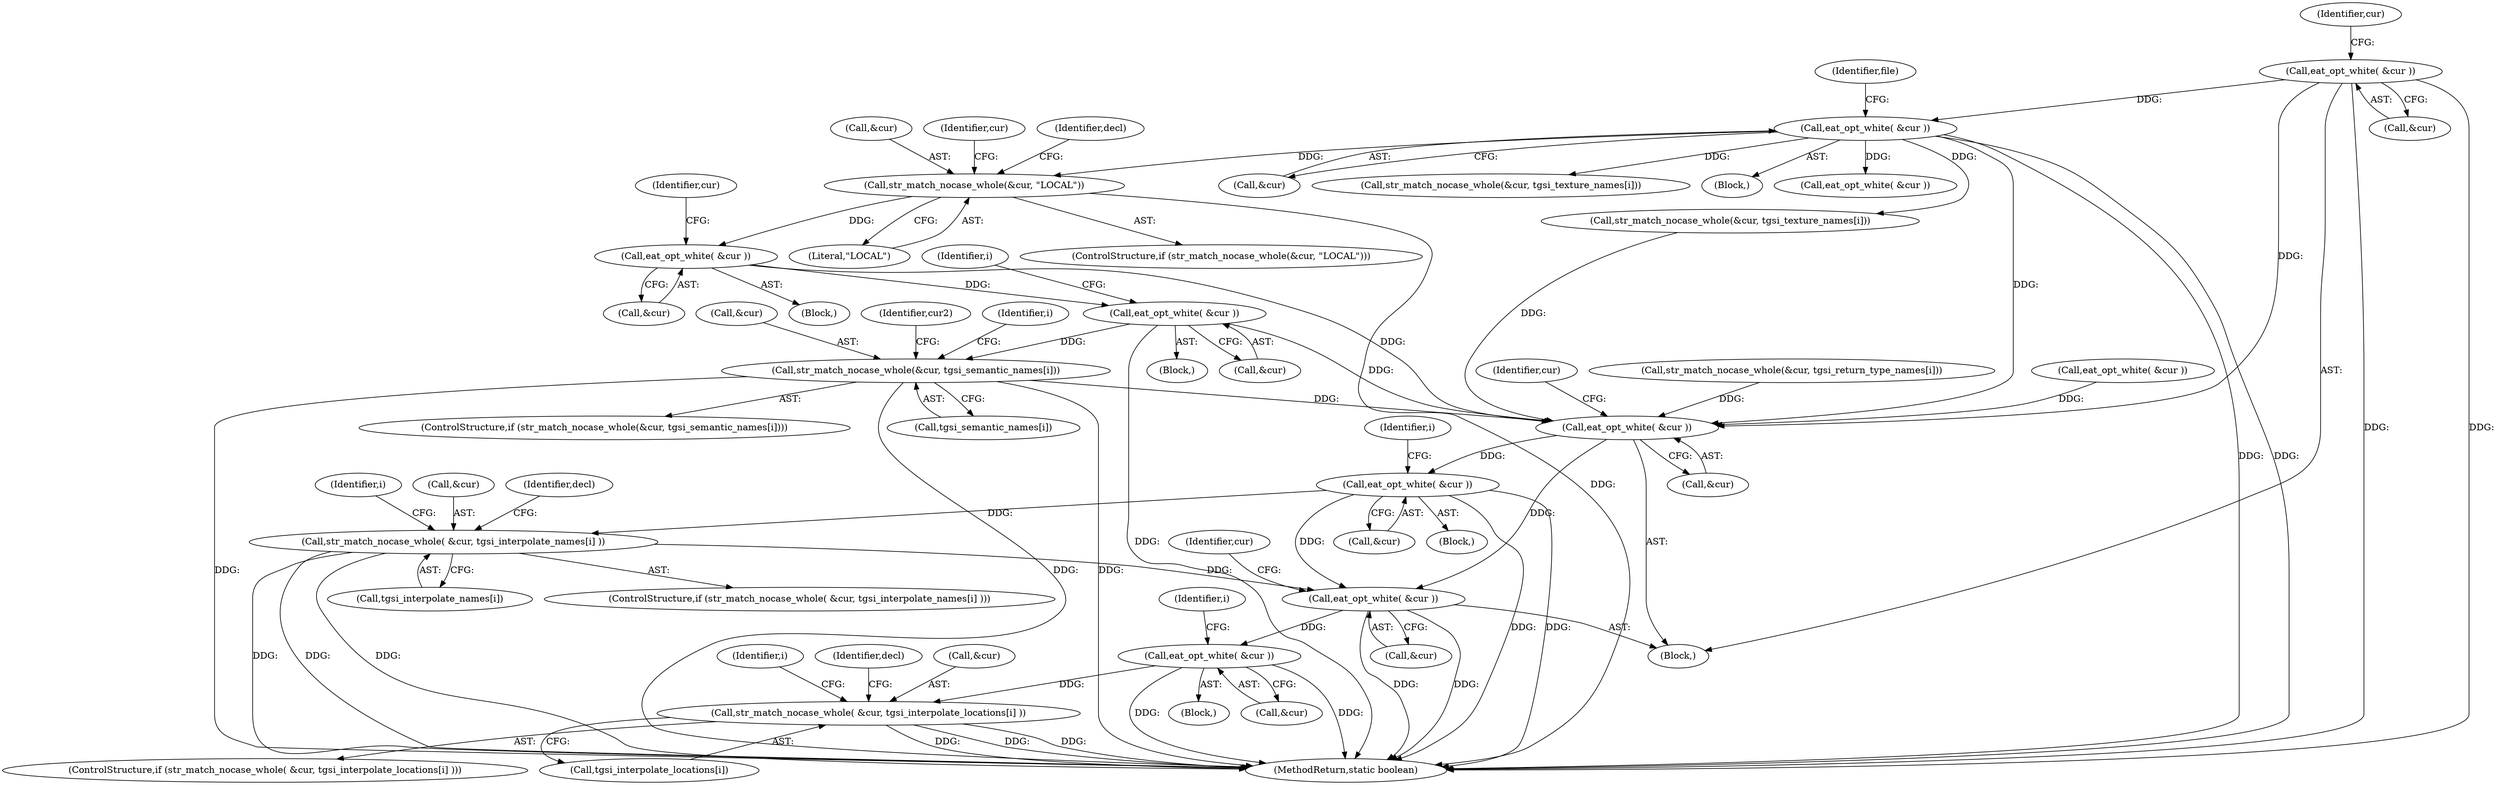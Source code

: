 digraph "0_virglrenderer_e534b51ca3c3cd25f3990589932a9ed711c59b27@pointer" {
"1003581" [label="(Call,eat_opt_white( &cur ))"];
"1003570" [label="(Call,eat_opt_white( &cur ))"];
"1003548" [label="(Call,str_match_nocase_whole(&cur, \"LOCAL\"))"];
"1003233" [label="(Call,eat_opt_white( &cur ))"];
"1003130" [label="(Call,eat_opt_white( &cur ))"];
"1003595" [label="(Call,str_match_nocase_whole(&cur, tgsi_semantic_names[i]))"];
"1003684" [label="(Call,eat_opt_white( &cur ))"];
"1003699" [label="(Call,eat_opt_white( &cur ))"];
"1003713" [label="(Call,str_match_nocase_whole( &cur, tgsi_interpolate_names[i] ))"];
"1003755" [label="(Call,eat_opt_white( &cur ))"];
"1003770" [label="(Call,eat_opt_white( &cur ))"];
"1003784" [label="(Call,str_match_nocase_whole( &cur, tgsi_interpolate_locations[i] ))"];
"1003578" [label="(Block,)"];
"1003684" [label="(Call,eat_opt_white( &cur ))"];
"1003548" [label="(Call,str_match_nocase_whole(&cur, \"LOCAL\"))"];
"1003691" [label="(Identifier,cur)"];
"1003685" [label="(Call,&cur)"];
"1003714" [label="(Call,&cur)"];
"1003604" [label="(Identifier,cur2)"];
"1003551" [label="(Literal,\"LOCAL\")"];
"1003592" [label="(Identifier,i)"];
"1003770" [label="(Call,eat_opt_white( &cur ))"];
"1003136" [label="(Identifier,cur)"];
"1003234" [label="(Call,&cur)"];
"1003785" [label="(Call,&cur)"];
"1003556" [label="(Identifier,decl)"];
"1003784" [label="(Call,str_match_nocase_whole( &cur, tgsi_interpolate_locations[i] ))"];
"1002986" [label="(Block,)"];
"1003417" [label="(Call,str_match_nocase_whole(&cur, tgsi_return_type_names[i]))"];
"1003352" [label="(Call,str_match_nocase_whole(&cur, tgsi_texture_names[i]))"];
"1003547" [label="(ControlStructure,if (str_match_nocase_whole(&cur, \"LOCAL\")))"];
"1003766" [label="(Block,)"];
"1003775" [label="(Identifier,i)"];
"1003571" [label="(Call,&cur)"];
"1003695" [label="(Block,)"];
"1003233" [label="(Call,eat_opt_white( &cur ))"];
"1003783" [label="(ControlStructure,if (str_match_nocase_whole( &cur, tgsi_interpolate_locations[i] )))"];
"1003393" [label="(Call,eat_opt_white( &cur ))"];
"1003716" [label="(Call,tgsi_interpolate_names[i])"];
"1003781" [label="(Identifier,i)"];
"1003598" [label="(Call,tgsi_semantic_names[i])"];
"1003771" [label="(Call,&cur)"];
"1003586" [label="(Identifier,i)"];
"1003713" [label="(Call,str_match_nocase_whole( &cur, tgsi_interpolate_names[i] ))"];
"1003787" [label="(Call,tgsi_interpolate_locations[i])"];
"1003131" [label="(Call,&cur)"];
"1003699" [label="(Call,eat_opt_white( &cur ))"];
"1003576" [label="(Identifier,cur)"];
"1003704" [label="(Identifier,i)"];
"1003700" [label="(Call,&cur)"];
"1003723" [label="(Identifier,decl)"];
"1004167" [label="(MethodReturn,static boolean)"];
"1003710" [label="(Identifier,i)"];
"1003755" [label="(Call,eat_opt_white( &cur ))"];
"1003581" [label="(Call,eat_opt_white( &cur ))"];
"1003794" [label="(Identifier,decl)"];
"1003252" [label="(Call,str_match_nocase_whole(&cur, tgsi_texture_names[i]))"];
"1003596" [label="(Call,&cur)"];
"1003594" [label="(ControlStructure,if (str_match_nocase_whole(&cur, tgsi_semantic_names[i])))"];
"1003228" [label="(Block,)"];
"1003582" [label="(Call,&cur)"];
"1003712" [label="(ControlStructure,if (str_match_nocase_whole( &cur, tgsi_interpolate_names[i] )))"];
"1003595" [label="(Call,str_match_nocase_whole(&cur, tgsi_semantic_names[i]))"];
"1003756" [label="(Call,&cur)"];
"1003762" [label="(Identifier,cur)"];
"1003549" [label="(Call,&cur)"];
"1003377" [label="(Call,eat_opt_white( &cur ))"];
"1003566" [label="(Identifier,cur)"];
"1003130" [label="(Call,eat_opt_white( &cur ))"];
"1003238" [label="(Identifier,file)"];
"1003570" [label="(Call,eat_opt_white( &cur ))"];
"1003546" [label="(Block,)"];
"1003581" -> "1003578"  [label="AST: "];
"1003581" -> "1003582"  [label="CFG: "];
"1003582" -> "1003581"  [label="AST: "];
"1003586" -> "1003581"  [label="CFG: "];
"1003581" -> "1004167"  [label="DDG: "];
"1003570" -> "1003581"  [label="DDG: "];
"1003581" -> "1003595"  [label="DDG: "];
"1003581" -> "1003684"  [label="DDG: "];
"1003570" -> "1003546"  [label="AST: "];
"1003570" -> "1003571"  [label="CFG: "];
"1003571" -> "1003570"  [label="AST: "];
"1003576" -> "1003570"  [label="CFG: "];
"1003548" -> "1003570"  [label="DDG: "];
"1003570" -> "1003684"  [label="DDG: "];
"1003548" -> "1003547"  [label="AST: "];
"1003548" -> "1003551"  [label="CFG: "];
"1003549" -> "1003548"  [label="AST: "];
"1003551" -> "1003548"  [label="AST: "];
"1003556" -> "1003548"  [label="CFG: "];
"1003566" -> "1003548"  [label="CFG: "];
"1003548" -> "1004167"  [label="DDG: "];
"1003233" -> "1003548"  [label="DDG: "];
"1003233" -> "1003228"  [label="AST: "];
"1003233" -> "1003234"  [label="CFG: "];
"1003234" -> "1003233"  [label="AST: "];
"1003238" -> "1003233"  [label="CFG: "];
"1003233" -> "1004167"  [label="DDG: "];
"1003233" -> "1004167"  [label="DDG: "];
"1003130" -> "1003233"  [label="DDG: "];
"1003233" -> "1003252"  [label="DDG: "];
"1003233" -> "1003352"  [label="DDG: "];
"1003233" -> "1003377"  [label="DDG: "];
"1003233" -> "1003684"  [label="DDG: "];
"1003130" -> "1002986"  [label="AST: "];
"1003130" -> "1003131"  [label="CFG: "];
"1003131" -> "1003130"  [label="AST: "];
"1003136" -> "1003130"  [label="CFG: "];
"1003130" -> "1004167"  [label="DDG: "];
"1003130" -> "1004167"  [label="DDG: "];
"1003130" -> "1003684"  [label="DDG: "];
"1003595" -> "1003594"  [label="AST: "];
"1003595" -> "1003598"  [label="CFG: "];
"1003596" -> "1003595"  [label="AST: "];
"1003598" -> "1003595"  [label="AST: "];
"1003604" -> "1003595"  [label="CFG: "];
"1003592" -> "1003595"  [label="CFG: "];
"1003595" -> "1004167"  [label="DDG: "];
"1003595" -> "1004167"  [label="DDG: "];
"1003595" -> "1004167"  [label="DDG: "];
"1003595" -> "1003684"  [label="DDG: "];
"1003684" -> "1002986"  [label="AST: "];
"1003684" -> "1003685"  [label="CFG: "];
"1003685" -> "1003684"  [label="AST: "];
"1003691" -> "1003684"  [label="CFG: "];
"1003252" -> "1003684"  [label="DDG: "];
"1003417" -> "1003684"  [label="DDG: "];
"1003393" -> "1003684"  [label="DDG: "];
"1003684" -> "1003699"  [label="DDG: "];
"1003684" -> "1003755"  [label="DDG: "];
"1003699" -> "1003695"  [label="AST: "];
"1003699" -> "1003700"  [label="CFG: "];
"1003700" -> "1003699"  [label="AST: "];
"1003704" -> "1003699"  [label="CFG: "];
"1003699" -> "1004167"  [label="DDG: "];
"1003699" -> "1004167"  [label="DDG: "];
"1003699" -> "1003713"  [label="DDG: "];
"1003699" -> "1003755"  [label="DDG: "];
"1003713" -> "1003712"  [label="AST: "];
"1003713" -> "1003716"  [label="CFG: "];
"1003714" -> "1003713"  [label="AST: "];
"1003716" -> "1003713"  [label="AST: "];
"1003723" -> "1003713"  [label="CFG: "];
"1003710" -> "1003713"  [label="CFG: "];
"1003713" -> "1004167"  [label="DDG: "];
"1003713" -> "1004167"  [label="DDG: "];
"1003713" -> "1004167"  [label="DDG: "];
"1003713" -> "1003755"  [label="DDG: "];
"1003755" -> "1002986"  [label="AST: "];
"1003755" -> "1003756"  [label="CFG: "];
"1003756" -> "1003755"  [label="AST: "];
"1003762" -> "1003755"  [label="CFG: "];
"1003755" -> "1004167"  [label="DDG: "];
"1003755" -> "1004167"  [label="DDG: "];
"1003755" -> "1003770"  [label="DDG: "];
"1003770" -> "1003766"  [label="AST: "];
"1003770" -> "1003771"  [label="CFG: "];
"1003771" -> "1003770"  [label="AST: "];
"1003775" -> "1003770"  [label="CFG: "];
"1003770" -> "1004167"  [label="DDG: "];
"1003770" -> "1004167"  [label="DDG: "];
"1003770" -> "1003784"  [label="DDG: "];
"1003784" -> "1003783"  [label="AST: "];
"1003784" -> "1003787"  [label="CFG: "];
"1003785" -> "1003784"  [label="AST: "];
"1003787" -> "1003784"  [label="AST: "];
"1003794" -> "1003784"  [label="CFG: "];
"1003781" -> "1003784"  [label="CFG: "];
"1003784" -> "1004167"  [label="DDG: "];
"1003784" -> "1004167"  [label="DDG: "];
"1003784" -> "1004167"  [label="DDG: "];
}

